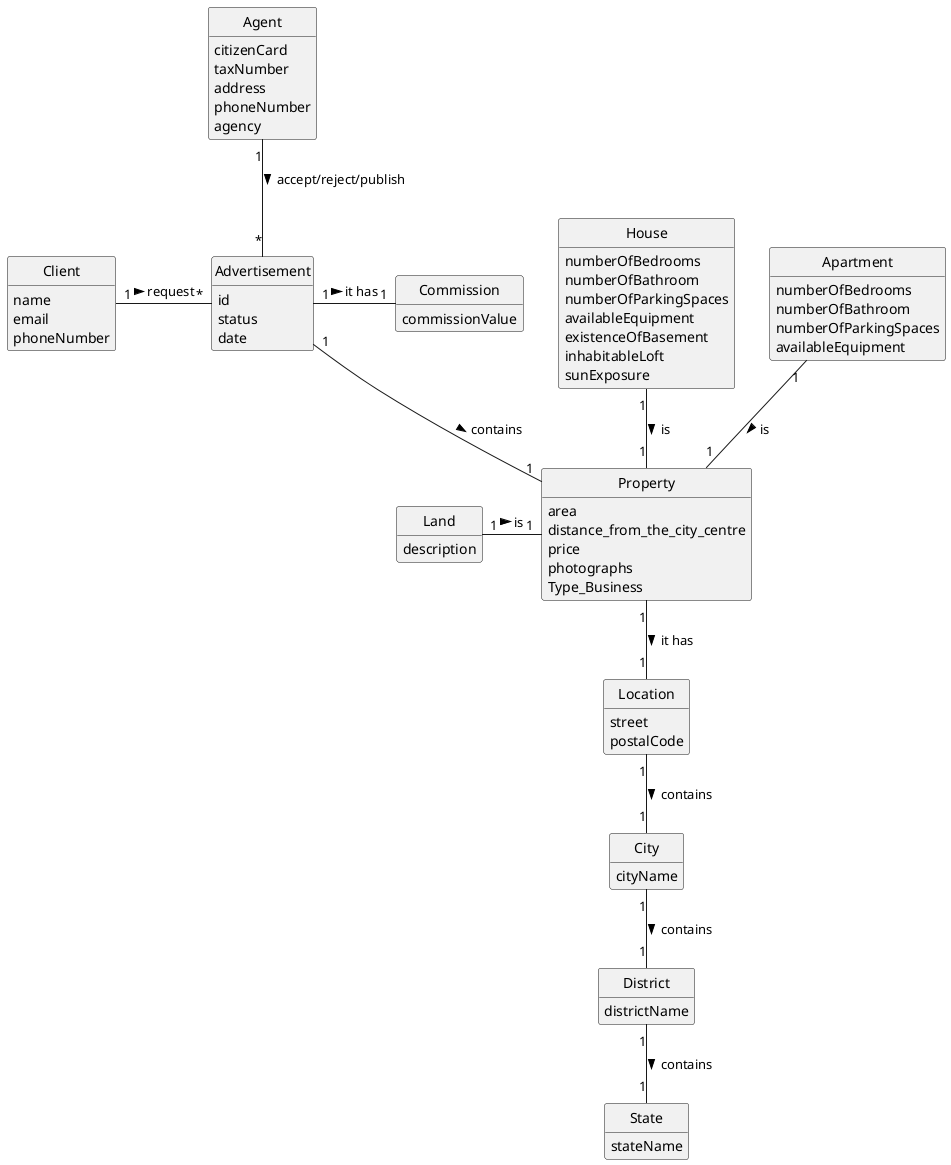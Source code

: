 @startuml
skinparam monochrome true
skinparam packageStyle rectangle
skinparam shadowing false

'left to right direction

skinparam classAttributeIconSize 0

hide circle
hide methods

class Agent {
    citizenCard
    taxNumber
    address
    phoneNumber
    agency
}



class Advertisement {
    id
    status
    date
}
class Client {
    name
    email
    phoneNumber
}


class House {
     numberOfBedrooms
     numberOfBathroom
     numberOfParkingSpaces
     availableEquipment
     existenceOfBasement
     inhabitableLoft
     sunExposure
}

class Apartment {
     numberOfBedrooms
     numberOfBathroom
     numberOfParkingSpaces
     availableEquipment

}
class Land {
     description
}

class Commission {
    commissionValue
}

class Property {

     area
     distance_from_the_city_centre
     price
     photographs
     Type_Business

}

class Location{
     street
     postalCode
}
class City{
    cityName
}

class District{
    districtName
}
class State{
    stateName
}




Advertisement "1" -- "1" Property: contains >
Agent "1" -- "*" Advertisement: accept/reject/publish >
Client "1" - "*" Advertisement: request >
House "1" --"1" Property: is >
Apartment"1" -- "1" Property: is >
Land"1" - "1" Property: is >
Advertisement"1" - "1" Commission: it has >
Property "1" -- "1" Location: it has >
Location "1" -- "1" City: contains >
City "1" -- "1" District: contains >
District "1" -- "1" State: contains >





@enduml